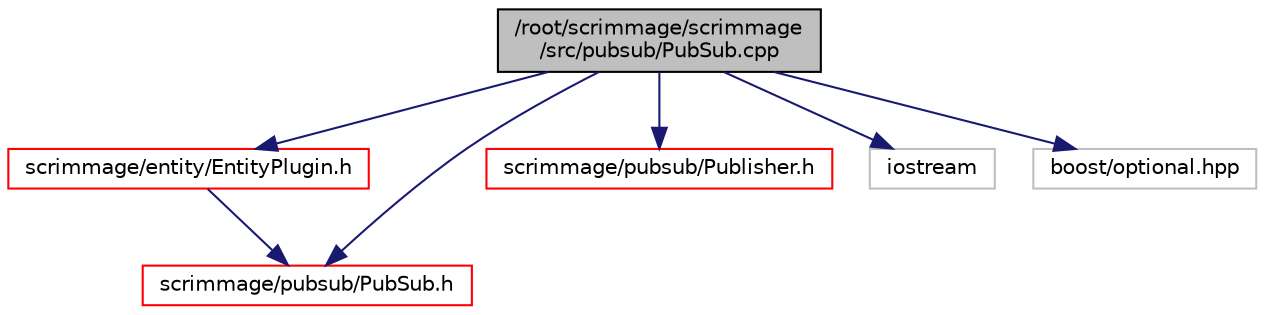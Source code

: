 digraph "/root/scrimmage/scrimmage/src/pubsub/PubSub.cpp"
{
 // LATEX_PDF_SIZE
  edge [fontname="Helvetica",fontsize="10",labelfontname="Helvetica",labelfontsize="10"];
  node [fontname="Helvetica",fontsize="10",shape=record];
  Node1 [label="/root/scrimmage/scrimmage\l/src/pubsub/PubSub.cpp",height=0.2,width=0.4,color="black", fillcolor="grey75", style="filled", fontcolor="black",tooltip="Brief file description."];
  Node1 -> Node2 [color="midnightblue",fontsize="10",style="solid",fontname="Helvetica"];
  Node2 [label="scrimmage/entity/EntityPlugin.h",height=0.2,width=0.4,color="red", fillcolor="white", style="filled",URL="$EntityPlugin_8h.html",tooltip="Brief file description."];
  Node2 -> Node18 [color="midnightblue",fontsize="10",style="solid",fontname="Helvetica"];
  Node18 [label="scrimmage/pubsub/PubSub.h",height=0.2,width=0.4,color="red", fillcolor="white", style="filled",URL="$PubSub_8h.html",tooltip="Brief file description."];
  Node1 -> Node18 [color="midnightblue",fontsize="10",style="solid",fontname="Helvetica"];
  Node1 -> Node29 [color="midnightblue",fontsize="10",style="solid",fontname="Helvetica"];
  Node29 [label="scrimmage/pubsub/Publisher.h",height=0.2,width=0.4,color="red", fillcolor="white", style="filled",URL="$Publisher_8h.html",tooltip="Brief file description."];
  Node1 -> Node15 [color="midnightblue",fontsize="10",style="solid",fontname="Helvetica"];
  Node15 [label="iostream",height=0.2,width=0.4,color="grey75", fillcolor="white", style="filled",tooltip=" "];
  Node1 -> Node17 [color="midnightblue",fontsize="10",style="solid",fontname="Helvetica"];
  Node17 [label="boost/optional.hpp",height=0.2,width=0.4,color="grey75", fillcolor="white", style="filled",tooltip=" "];
}

